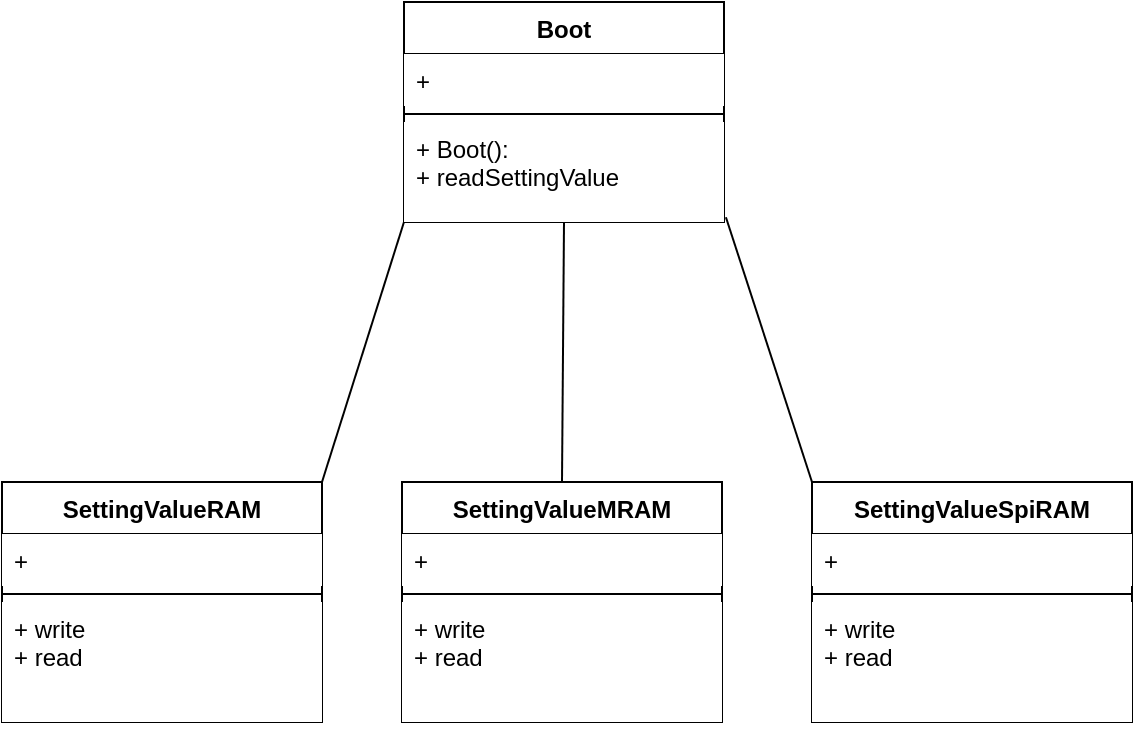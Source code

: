<mxfile>
    <diagram id="Xr9bEoBqp81DdFErfMrV" name="ページ1">
        <mxGraphModel dx="566" dy="413" grid="1" gridSize="10" guides="1" tooltips="1" connect="1" arrows="1" fold="1" page="1" pageScale="1" pageWidth="827" pageHeight="1169" math="0" shadow="0">
            <root>
                <mxCell id="0"/>
                <mxCell id="1" parent="0"/>
                <mxCell id="20" style="edgeStyle=none;html=1;exitX=0.5;exitY=1;exitDx=0;exitDy=0;entryX=0.5;entryY=0;entryDx=0;entryDy=0;endArrow=none;endFill=0;" parent="1" source="2" target="16" edge="1">
                    <mxGeometry relative="1" as="geometry">
                        <mxPoint x="335" y="153" as="targetPoint"/>
                    </mxGeometry>
                </mxCell>
                <mxCell id="2" value="Boot" style="swimlane;fontStyle=1;align=center;verticalAlign=top;childLayout=stackLayout;horizontal=1;startSize=26;horizontalStack=0;resizeParent=1;resizeParentMax=0;resizeLast=0;collapsible=1;marginBottom=0;" parent="1" vertex="1">
                    <mxGeometry x="241" y="40" width="160" height="110" as="geometry"/>
                </mxCell>
                <mxCell id="3" value="+ " style="text;strokeColor=none;fillColor=default;align=left;verticalAlign=top;spacingLeft=4;spacingRight=4;overflow=hidden;rotatable=0;points=[[0,0.5],[1,0.5]];portConstraint=eastwest;" parent="2" vertex="1">
                    <mxGeometry y="26" width="160" height="26" as="geometry"/>
                </mxCell>
                <mxCell id="4" value="" style="line;strokeWidth=1;fillColor=none;align=left;verticalAlign=middle;spacingTop=-1;spacingLeft=3;spacingRight=3;rotatable=0;labelPosition=right;points=[];portConstraint=eastwest;strokeColor=inherit;" parent="2" vertex="1">
                    <mxGeometry y="52" width="160" height="8" as="geometry"/>
                </mxCell>
                <mxCell id="5" value="+ Boot():&#10;+ readSettingValue" style="text;strokeColor=none;fillColor=default;align=left;verticalAlign=top;spacingLeft=4;spacingRight=4;overflow=hidden;rotatable=0;points=[[0,0.5],[1,0.5]];portConstraint=eastwest;" parent="2" vertex="1">
                    <mxGeometry y="60" width="160" height="50" as="geometry"/>
                </mxCell>
                <mxCell id="22" style="edgeStyle=none;html=1;exitX=1.006;exitY=0.952;exitDx=0;exitDy=0;entryX=0;entryY=0;entryDx=0;entryDy=0;endArrow=none;endFill=0;exitPerimeter=0;" parent="1" source="5" target="8" edge="1">
                    <mxGeometry relative="1" as="geometry">
                        <mxPoint x="430" y="253" as="sourcePoint"/>
                    </mxGeometry>
                </mxCell>
                <mxCell id="23" style="edgeStyle=none;html=1;exitX=0;exitY=1;exitDx=0;exitDy=0;entryX=1;entryY=0;entryDx=0;entryDy=0;endArrow=none;endFill=0;" parent="1" source="2" target="12" edge="1">
                    <mxGeometry relative="1" as="geometry">
                        <mxPoint x="240" y="253" as="sourcePoint"/>
                    </mxGeometry>
                </mxCell>
                <mxCell id="8" value="SettingValueSpiRAM" style="swimlane;fontStyle=1;align=center;verticalAlign=top;childLayout=stackLayout;horizontal=1;startSize=26;horizontalStack=0;resizeParent=1;resizeParentMax=0;resizeLast=0;collapsible=1;marginBottom=0;" parent="1" vertex="1">
                    <mxGeometry x="445" y="280" width="160" height="120" as="geometry"/>
                </mxCell>
                <mxCell id="9" value="+  " style="text;strokeColor=none;fillColor=default;align=left;verticalAlign=top;spacingLeft=4;spacingRight=4;overflow=hidden;rotatable=0;points=[[0,0.5],[1,0.5]];portConstraint=eastwest;" parent="8" vertex="1">
                    <mxGeometry y="26" width="160" height="26" as="geometry"/>
                </mxCell>
                <mxCell id="10" value="" style="line;strokeWidth=1;fillColor=none;align=left;verticalAlign=middle;spacingTop=-1;spacingLeft=3;spacingRight=3;rotatable=0;labelPosition=right;points=[];portConstraint=eastwest;strokeColor=inherit;" parent="8" vertex="1">
                    <mxGeometry y="52" width="160" height="8" as="geometry"/>
                </mxCell>
                <mxCell id="11" value="+ write&#10;+ read" style="text;strokeColor=none;fillColor=default;align=left;verticalAlign=top;spacingLeft=4;spacingRight=4;overflow=hidden;rotatable=0;points=[[0,0.5],[1,0.5]];portConstraint=eastwest;" parent="8" vertex="1">
                    <mxGeometry y="60" width="160" height="60" as="geometry"/>
                </mxCell>
                <mxCell id="12" value="SettingValueRAM" style="swimlane;fontStyle=1;align=center;verticalAlign=top;childLayout=stackLayout;horizontal=1;startSize=26;horizontalStack=0;resizeParent=1;resizeParentMax=0;resizeLast=0;collapsible=1;marginBottom=0;" parent="1" vertex="1">
                    <mxGeometry x="40" y="280" width="160" height="120" as="geometry"/>
                </mxCell>
                <mxCell id="13" value="+  " style="text;strokeColor=none;fillColor=default;align=left;verticalAlign=top;spacingLeft=4;spacingRight=4;overflow=hidden;rotatable=0;points=[[0,0.5],[1,0.5]];portConstraint=eastwest;" parent="12" vertex="1">
                    <mxGeometry y="26" width="160" height="26" as="geometry"/>
                </mxCell>
                <mxCell id="14" value="" style="line;strokeWidth=1;fillColor=none;align=left;verticalAlign=middle;spacingTop=-1;spacingLeft=3;spacingRight=3;rotatable=0;labelPosition=right;points=[];portConstraint=eastwest;strokeColor=inherit;" parent="12" vertex="1">
                    <mxGeometry y="52" width="160" height="8" as="geometry"/>
                </mxCell>
                <mxCell id="15" value="+ write&#10;+ read" style="text;strokeColor=none;fillColor=default;align=left;verticalAlign=top;spacingLeft=4;spacingRight=4;overflow=hidden;rotatable=0;points=[[0,0.5],[1,0.5]];portConstraint=eastwest;" parent="12" vertex="1">
                    <mxGeometry y="60" width="160" height="60" as="geometry"/>
                </mxCell>
                <mxCell id="16" value="SettingValueMRAM" style="swimlane;fontStyle=1;align=center;verticalAlign=top;childLayout=stackLayout;horizontal=1;startSize=26;horizontalStack=0;resizeParent=1;resizeParentMax=0;resizeLast=0;collapsible=1;marginBottom=0;" parent="1" vertex="1">
                    <mxGeometry x="240" y="280" width="160" height="120" as="geometry"/>
                </mxCell>
                <mxCell id="17" value="+  " style="text;strokeColor=none;fillColor=default;align=left;verticalAlign=top;spacingLeft=4;spacingRight=4;overflow=hidden;rotatable=0;points=[[0,0.5],[1,0.5]];portConstraint=eastwest;" parent="16" vertex="1">
                    <mxGeometry y="26" width="160" height="26" as="geometry"/>
                </mxCell>
                <mxCell id="18" value="" style="line;strokeWidth=1;fillColor=none;align=left;verticalAlign=middle;spacingTop=-1;spacingLeft=3;spacingRight=3;rotatable=0;labelPosition=right;points=[];portConstraint=eastwest;strokeColor=inherit;" parent="16" vertex="1">
                    <mxGeometry y="52" width="160" height="8" as="geometry"/>
                </mxCell>
                <mxCell id="19" value="+ write&#10;+ read" style="text;strokeColor=none;fillColor=default;align=left;verticalAlign=top;spacingLeft=4;spacingRight=4;overflow=hidden;rotatable=0;points=[[0,0.5],[1,0.5]];portConstraint=eastwest;" parent="16" vertex="1">
                    <mxGeometry y="60" width="160" height="60" as="geometry"/>
                </mxCell>
            </root>
        </mxGraphModel>
    </diagram>
</mxfile>